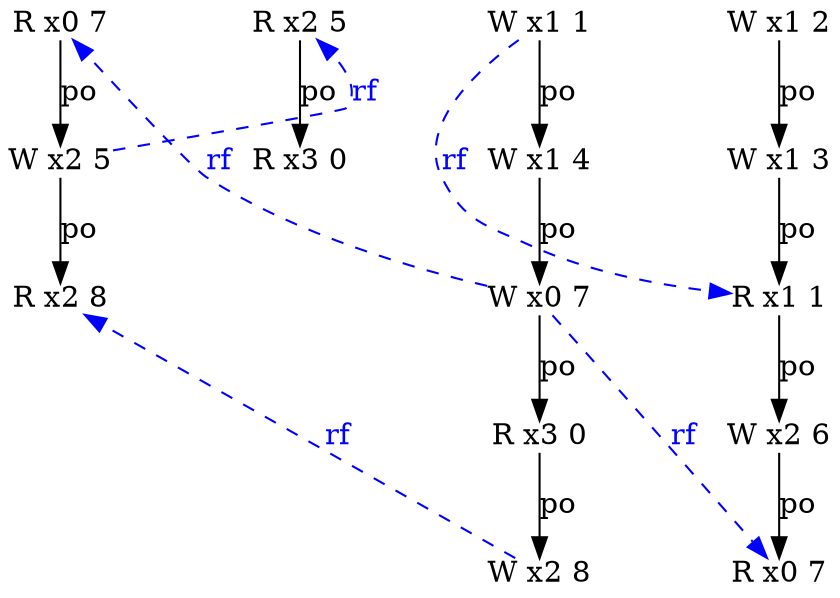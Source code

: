 digraph g {
  n3_3 [type=W,loc=2,th=3,idx=3,label="W x2 6",pos="3,-3!",shape=plain];
  n2_0 [type=R,loc=0,th=2,idx=0,label="R x0 7",pos="2,0!",shape=plain];
  n3_2 [type=R,loc=1,th=3,idx=2,label="R x1 1",pos="3,-2!",shape=plain];
  n0_0 [type=R,loc=2,th=0,idx=0,label="R x2 5",pos="0,0!",shape=plain];
  n1_0 [type=W,loc=1,th=1,idx=0,label="W x1 1",pos="1,0!",shape=plain];
  n1_3 [type=R,loc=3,th=1,idx=3,label="R x3 0",pos="1,-3!",shape=plain];
  n2_1 [type=W,loc=2,th=2,idx=1,label="W x2 5",pos="2,-1!",shape=plain];
  n0_1 [type=R,loc=3,th=0,idx=1,label="R x3 0",pos="0,-1!",shape=plain];
  n3_1 [type=W,loc=1,th=3,idx=1,label="W x1 3",pos="3,-1!",shape=plain];
  n3_4 [type=R,loc=0,th=3,idx=4,label="R x0 7",pos="3,-4!",shape=plain];
  n3_0 [type=W,loc=1,th=3,idx=0,label="W x1 2",pos="3,0!",shape=plain];
  n1_1 [type=W,loc=1,th=1,idx=1,label="W x1 4",pos="1,-1!",shape=plain];
  n1_4 [type=W,loc=2,th=1,idx=4,label="W x2 8",pos="1,-4!",shape=plain];
  n2_2 [type=R,loc=2,th=2,idx=2,label="R x2 8",pos="2,-2!",shape=plain];
  n1_2 [type=W,loc=0,th=1,idx=2,label="W x0 7",pos="1,-2!",shape=plain];
  n3_3 -> n3_4 [label="po"];
  n3_1 -> n3_2 [label="po"];
  n1_3 -> n1_4 [label="po"];
  n1_2 -> n1_3 [label="po"];
  n3_0 -> n3_1 [label="po"];
  n0_0 -> n0_1 [label="po"];
  n3_2 -> n3_3 [label="po"];
  n1_0 -> n1_1 [label="po"];
  n1_1 -> n1_2 [label="po"];
  n2_1 -> n2_2 [label="po"];
  n2_0 -> n2_1 [label="po"];
  n1_2 -> n3_4 [from_th=1,to_th=3,from_idx=2,to_idx=4,constraint=false,style=dashed,label="rf",fontcolor=blue,color=blue];
  n1_0 -> n3_2 [from_th=1,to_th=3,from_idx=0,to_idx=2,constraint=false,style=dashed,label="rf",fontcolor=blue,color=blue];
  n1_4 -> n2_2 [from_th=1,to_th=2,from_idx=4,to_idx=2,constraint=false,style=dashed,label="rf",fontcolor=blue,color=blue];
  n1_2 -> n2_0 [from_th=1,to_th=2,from_idx=2,to_idx=0,constraint=false,style=dashed,label="rf",fontcolor=blue,color=blue];
  n2_1 -> n0_0 [from_th=2,to_th=0,from_idx=1,to_idx=0,constraint=false,style=dashed,label="rf",fontcolor=blue,color=blue];
}
